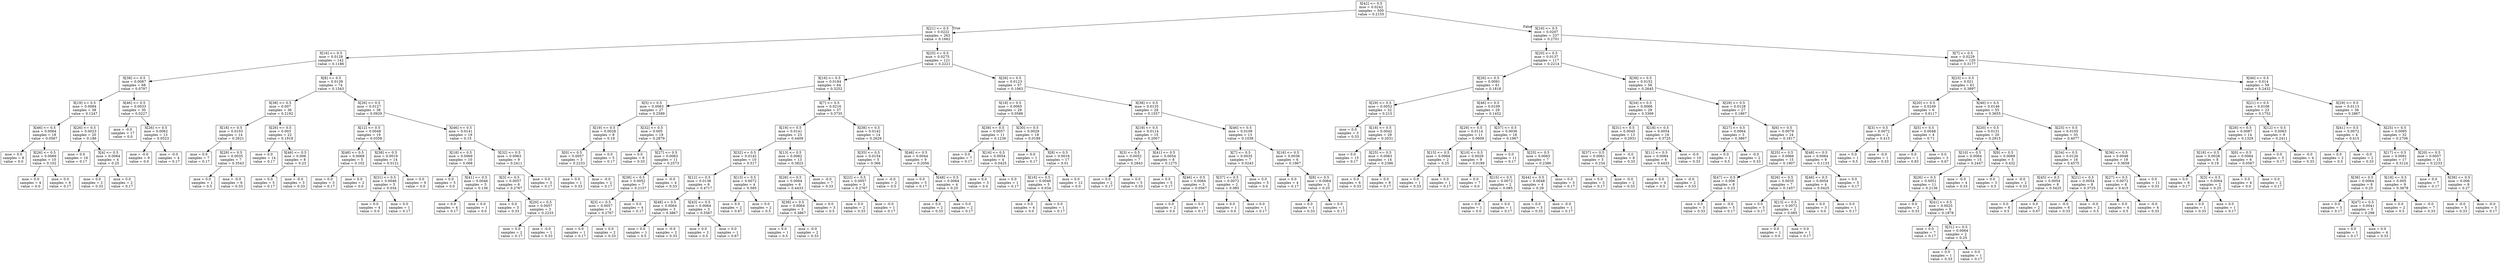 digraph Tree {
node [shape=box] ;
0 [label="X[42] <= 0.5\nmse = 0.0242\nsamples = 500\nvalue = 0.2155"] ;
1 [label="X[21] <= 0.5\nmse = 0.0222\nsamples = 263\nvalue = 0.1662"] ;
0 -> 1 [labeldistance=2.5, labelangle=45, headlabel="True"] ;
2 [label="X[16] <= 0.5\nmse = 0.0128\nsamples = 142\nvalue = 0.1186"] ;
1 -> 2 ;
3 [label="X[38] <= 0.5\nmse = 0.0087\nsamples = 68\nvalue = 0.0797"] ;
2 -> 3 ;
4 [label="X[19] <= 0.5\nmse = 0.0084\nsamples = 38\nvalue = 0.1247"] ;
3 -> 4 ;
5 [label="X[46] <= 0.5\nmse = 0.0064\nsamples = 18\nvalue = 0.0567"] ;
4 -> 5 ;
6 [label="mse = 0.0\nsamples = 8\nvalue = 0.0"] ;
5 -> 6 ;
7 [label="X[26] <= 0.5\nmse = 0.0069\nsamples = 10\nvalue = 0.102"] ;
5 -> 7 ;
8 [label="mse = 0.0\nsamples = 4\nvalue = 0.0"] ;
7 -> 8 ;
9 [label="mse = 0.0\nsamples = 6\nvalue = 0.17"] ;
7 -> 9 ;
10 [label="X[26] <= 0.5\nmse = 0.0023\nsamples = 20\nvalue = 0.186"] ;
4 -> 10 ;
11 [label="mse = 0.0\nsamples = 16\nvalue = 0.17"] ;
10 -> 11 ;
12 [label="X[4] <= 0.5\nmse = 0.0064\nsamples = 4\nvalue = 0.25"] ;
10 -> 12 ;
13 [label="mse = 0.0\nsamples = 2\nvalue = 0.33"] ;
12 -> 13 ;
14 [label="mse = 0.0\nsamples = 2\nvalue = 0.17"] ;
12 -> 14 ;
15 [label="X[46] <= 0.5\nmse = 0.0033\nsamples = 30\nvalue = 0.0227"] ;
3 -> 15 ;
16 [label="mse = -0.0\nsamples = 17\nvalue = 0.0"] ;
15 -> 16 ;
17 [label="X[26] <= 0.5\nmse = 0.0062\nsamples = 13\nvalue = 0.0523"] ;
15 -> 17 ;
18 [label="mse = -0.0\nsamples = 9\nvalue = 0.0"] ;
17 -> 18 ;
19 [label="mse = -0.0\nsamples = 4\nvalue = 0.17"] ;
17 -> 19 ;
20 [label="X[8] <= 0.5\nmse = 0.0139\nsamples = 74\nvalue = 0.1543"] ;
2 -> 20 ;
21 [label="X[38] <= 0.5\nmse = 0.007\nsamples = 36\nvalue = 0.2192"] ;
20 -> 21 ;
22 [label="X[18] <= 0.5\nmse = 0.0103\nsamples = 14\nvalue = 0.2621"] ;
21 -> 22 ;
23 [label="mse = 0.0\nsamples = 7\nvalue = 0.17"] ;
22 -> 23 ;
24 [label="X[29] <= 0.5\nmse = 0.0035\nsamples = 7\nvalue = 0.3543"] ;
22 -> 24 ;
25 [label="mse = 0.0\nsamples = 1\nvalue = 0.5"] ;
24 -> 25 ;
26 [label="mse = -0.0\nsamples = 6\nvalue = 0.33"] ;
24 -> 26 ;
27 [label="X[26] <= 0.5\nmse = 0.003\nsamples = 22\nvalue = 0.1918"] ;
21 -> 27 ;
28 [label="mse = 0.0\nsamples = 14\nvalue = 0.17"] ;
27 -> 28 ;
29 [label="X[46] <= 0.5\nmse = 0.006\nsamples = 8\nvalue = 0.23"] ;
27 -> 29 ;
30 [label="mse = 0.0\nsamples = 5\nvalue = 0.17"] ;
29 -> 30 ;
31 [label="mse = -0.0\nsamples = 3\nvalue = 0.33"] ;
29 -> 31 ;
32 [label="X[26] <= 0.5\nmse = 0.0127\nsamples = 38\nvalue = 0.0929"] ;
20 -> 32 ;
33 [label="X[12] <= 0.5\nmse = 0.0048\nsamples = 19\nvalue = 0.0358"] ;
32 -> 33 ;
34 [label="X[48] <= 0.5\nmse = 0.0069\nsamples = 5\nvalue = 0.102"] ;
33 -> 34 ;
35 [label="mse = 0.0\nsamples = 3\nvalue = 0.17"] ;
34 -> 35 ;
36 [label="mse = 0.0\nsamples = 2\nvalue = 0.0"] ;
34 -> 36 ;
37 [label="X[38] <= 0.5\nmse = 0.0019\nsamples = 14\nvalue = 0.0121"] ;
33 -> 37 ;
38 [label="X[31] <= 0.5\nmse = 0.0046\nsamples = 5\nvalue = 0.034"] ;
37 -> 38 ;
39 [label="mse = 0.0\nsamples = 4\nvalue = 0.0"] ;
38 -> 39 ;
40 [label="mse = 0.0\nsamples = 1\nvalue = 0.17"] ;
38 -> 40 ;
41 [label="mse = 0.0\nsamples = 9\nvalue = 0.0"] ;
37 -> 41 ;
42 [label="X[46] <= 0.5\nmse = 0.0141\nsamples = 19\nvalue = 0.15"] ;
32 -> 42 ;
43 [label="X[18] <= 0.5\nmse = 0.0069\nsamples = 10\nvalue = 0.068"] ;
42 -> 43 ;
44 [label="mse = 0.0\nsamples = 5\nvalue = 0.0"] ;
43 -> 44 ;
45 [label="X[41] <= 0.5\nmse = 0.0046\nsamples = 5\nvalue = 0.136"] ;
43 -> 45 ;
46 [label="mse = 0.0\nsamples = 4\nvalue = 0.17"] ;
45 -> 46 ;
47 [label="mse = 0.0\nsamples = 1\nvalue = 0.0"] ;
45 -> 47 ;
48 [label="X[32] <= 0.5\nmse = 0.0063\nsamples = 9\nvalue = 0.2411"] ;
42 -> 48 ;
49 [label="X[3] <= 0.5\nmse = 0.0057\nsamples = 6\nvalue = 0.2767"] ;
48 -> 49 ;
50 [label="mse = 0.0\nsamples = 3\nvalue = 0.33"] ;
49 -> 50 ;
51 [label="X[20] <= 0.5\nmse = 0.0057\nsamples = 3\nvalue = 0.2233"] ;
49 -> 51 ;
52 [label="mse = 0.0\nsamples = 2\nvalue = 0.17"] ;
51 -> 52 ;
53 [label="mse = -0.0\nsamples = 1\nvalue = 0.33"] ;
51 -> 53 ;
54 [label="mse = 0.0\nsamples = 3\nvalue = 0.17"] ;
48 -> 54 ;
55 [label="X[25] <= 0.5\nmse = 0.0275\nsamples = 121\nvalue = 0.2221"] ;
1 -> 55 ;
56 [label="X[16] <= 0.5\nmse = 0.0184\nsamples = 64\nvalue = 0.3252"] ;
55 -> 56 ;
57 [label="X[5] <= 0.5\nmse = 0.0063\nsamples = 27\nvalue = 0.2589"] ;
56 -> 57 ;
58 [label="X[19] <= 0.5\nmse = 0.0028\nsamples = 8\nvalue = 0.19"] ;
57 -> 58 ;
59 [label="X[0] <= 0.5\nmse = 0.0057\nsamples = 3\nvalue = 0.2233"] ;
58 -> 59 ;
60 [label="mse = 0.0\nsamples = 1\nvalue = 0.33"] ;
59 -> 60 ;
61 [label="mse = -0.0\nsamples = 2\nvalue = 0.17"] ;
59 -> 61 ;
62 [label="mse = 0.0\nsamples = 5\nvalue = 0.17"] ;
58 -> 62 ;
63 [label="X[32] <= 0.5\nmse = 0.005\nsamples = 19\nvalue = 0.2879"] ;
57 -> 63 ;
64 [label="mse = 0.0\nsamples = 8\nvalue = 0.33"] ;
63 -> 64 ;
65 [label="X[27] <= 0.5\nmse = 0.0063\nsamples = 11\nvalue = 0.2573"] ;
63 -> 65 ;
66 [label="X[38] <= 0.5\nmse = 0.0052\nsamples = 7\nvalue = 0.2157"] ;
65 -> 66 ;
67 [label="X[3] <= 0.5\nmse = 0.0057\nsamples = 3\nvalue = 0.2767"] ;
66 -> 67 ;
68 [label="mse = 0.0\nsamples = 1\nvalue = 0.17"] ;
67 -> 68 ;
69 [label="mse = 0.0\nsamples = 2\nvalue = 0.33"] ;
67 -> 69 ;
70 [label="mse = 0.0\nsamples = 4\nvalue = 0.17"] ;
66 -> 70 ;
71 [label="mse = -0.0\nsamples = 4\nvalue = 0.33"] ;
65 -> 71 ;
72 [label="X[7] <= 0.5\nmse = 0.0216\nsamples = 37\nvalue = 0.3735"] ;
56 -> 72 ;
73 [label="X[19] <= 0.5\nmse = 0.0141\nsamples = 23\nvalue = 0.4409"] ;
72 -> 73 ;
74 [label="X[32] <= 0.5\nmse = 0.0142\nsamples = 10\nvalue = 0.517"] ;
73 -> 74 ;
75 [label="X[12] <= 0.5\nmse = 0.0136\nsamples = 6\nvalue = 0.4717"] ;
74 -> 75 ;
76 [label="X[48] <= 0.5\nmse = 0.0064\nsamples = 3\nvalue = 0.3867"] ;
75 -> 76 ;
77 [label="mse = 0.0\nsamples = 1\nvalue = 0.5"] ;
76 -> 77 ;
78 [label="mse = -0.0\nsamples = 2\nvalue = 0.33"] ;
76 -> 78 ;
79 [label="X[43] <= 0.5\nmse = 0.0064\nsamples = 3\nvalue = 0.5567"] ;
75 -> 79 ;
80 [label="mse = 0.0\nsamples = 2\nvalue = 0.5"] ;
79 -> 80 ;
81 [label="mse = 0.0\nsamples = 1\nvalue = 0.67"] ;
79 -> 81 ;
82 [label="X[13] <= 0.5\nmse = 0.0072\nsamples = 4\nvalue = 0.585"] ;
74 -> 82 ;
83 [label="mse = 0.0\nsamples = 2\nvalue = 0.67"] ;
82 -> 83 ;
84 [label="mse = 0.0\nsamples = 2\nvalue = 0.5"] ;
82 -> 84 ;
85 [label="X[13] <= 0.5\nmse = 0.0062\nsamples = 13\nvalue = 0.3823"] ;
73 -> 85 ;
86 [label="X[26] <= 0.5\nmse = 0.0064\nsamples = 6\nvalue = 0.4433"] ;
85 -> 86 ;
87 [label="X[38] <= 0.5\nmse = 0.0064\nsamples = 3\nvalue = 0.3867"] ;
86 -> 87 ;
88 [label="mse = 0.0\nsamples = 1\nvalue = 0.5"] ;
87 -> 88 ;
89 [label="mse = -0.0\nsamples = 2\nvalue = 0.33"] ;
87 -> 89 ;
90 [label="mse = 0.0\nsamples = 3\nvalue = 0.5"] ;
86 -> 90 ;
91 [label="mse = -0.0\nsamples = 7\nvalue = 0.33"] ;
85 -> 91 ;
92 [label="X[38] <= 0.5\nmse = 0.0142\nsamples = 14\nvalue = 0.2629"] ;
72 -> 92 ;
93 [label="X[35] <= 0.5\nmse = 0.0154\nsamples = 5\nvalue = 0.366"] ;
92 -> 93 ;
94 [label="X[22] <= 0.5\nmse = 0.0057\nsamples = 3\nvalue = 0.2767"] ;
93 -> 94 ;
95 [label="mse = 0.0\nsamples = 2\nvalue = 0.33"] ;
94 -> 95 ;
96 [label="mse = -0.0\nsamples = 1\nvalue = 0.17"] ;
94 -> 96 ;
97 [label="mse = -0.0\nsamples = 2\nvalue = 0.5"] ;
93 -> 97 ;
98 [label="X[46] <= 0.5\nmse = 0.0044\nsamples = 9\nvalue = 0.2056"] ;
92 -> 98 ;
99 [label="mse = 0.0\nsamples = 5\nvalue = 0.17"] ;
98 -> 99 ;
100 [label="X[48] <= 0.5\nmse = 0.0064\nsamples = 4\nvalue = 0.25"] ;
98 -> 100 ;
101 [label="mse = 0.0\nsamples = 2\nvalue = 0.33"] ;
100 -> 101 ;
102 [label="mse = 0.0\nsamples = 2\nvalue = 0.17"] ;
100 -> 102 ;
103 [label="X[26] <= 0.5\nmse = 0.0123\nsamples = 57\nvalue = 0.1063"] ;
55 -> 103 ;
104 [label="X[18] <= 0.5\nmse = 0.0065\nsamples = 29\nvalue = 0.0586"] ;
103 -> 104 ;
105 [label="X[38] <= 0.5\nmse = 0.0057\nsamples = 11\nvalue = 0.1236"] ;
104 -> 105 ;
106 [label="mse = 0.0\nsamples = 7\nvalue = 0.17"] ;
105 -> 106 ;
107 [label="X[16] <= 0.5\nmse = 0.0054\nsamples = 4\nvalue = 0.0425"] ;
105 -> 107 ;
108 [label="mse = 0.0\nsamples = 3\nvalue = 0.0"] ;
107 -> 108 ;
109 [label="mse = 0.0\nsamples = 1\nvalue = 0.17"] ;
107 -> 109 ;
110 [label="X[30] <= 0.5\nmse = 0.0029\nsamples = 18\nvalue = 0.0189"] ;
104 -> 110 ;
111 [label="mse = 0.0\nsamples = 1\nvalue = 0.17"] ;
110 -> 111 ;
112 [label="X[8] <= 0.5\nmse = 0.0016\nsamples = 17\nvalue = 0.01"] ;
110 -> 112 ;
113 [label="X[16] <= 0.5\nmse = 0.0046\nsamples = 5\nvalue = 0.034"] ;
112 -> 113 ;
114 [label="mse = 0.0\nsamples = 4\nvalue = 0.0"] ;
113 -> 114 ;
115 [label="mse = 0.0\nsamples = 1\nvalue = 0.17"] ;
113 -> 115 ;
116 [label="mse = 0.0\nsamples = 12\nvalue = 0.0"] ;
112 -> 116 ;
117 [label="X[38] <= 0.5\nmse = 0.0135\nsamples = 28\nvalue = 0.1557"] ;
103 -> 117 ;
118 [label="X[19] <= 0.5\nmse = 0.0114\nsamples = 15\nvalue = 0.2007"] ;
117 -> 118 ;
119 [label="X[3] <= 0.5\nmse = 0.0052\nsamples = 7\nvalue = 0.2843"] ;
118 -> 119 ;
120 [label="mse = 0.0\nsamples = 2\nvalue = 0.17"] ;
119 -> 120 ;
121 [label="mse = 0.0\nsamples = 5\nvalue = 0.33"] ;
119 -> 121 ;
122 [label="X[41] <= 0.5\nmse = 0.0054\nsamples = 8\nvalue = 0.1275"] ;
118 -> 122 ;
123 [label="mse = 0.0\nsamples = 5\nvalue = 0.17"] ;
122 -> 123 ;
124 [label="X[46] <= 0.5\nmse = 0.0064\nsamples = 3\nvalue = 0.0567"] ;
122 -> 124 ;
125 [label="mse = 0.0\nsamples = 2\nvalue = 0.0"] ;
124 -> 125 ;
126 [label="mse = 0.0\nsamples = 1\nvalue = 0.17"] ;
124 -> 126 ;
127 [label="X[46] <= 0.5\nmse = 0.0109\nsamples = 13\nvalue = 0.1038"] ;
117 -> 127 ;
128 [label="X[7] <= 0.5\nmse = 0.0035\nsamples = 7\nvalue = 0.0243"] ;
127 -> 128 ;
129 [label="X[37] <= 0.5\nmse = 0.0072\nsamples = 2\nvalue = 0.085"] ;
128 -> 129 ;
130 [label="mse = 0.0\nsamples = 1\nvalue = 0.0"] ;
129 -> 130 ;
131 [label="mse = 0.0\nsamples = 1\nvalue = 0.17"] ;
129 -> 131 ;
132 [label="mse = 0.0\nsamples = 5\nvalue = 0.0"] ;
128 -> 132 ;
133 [label="X[16] <= 0.5\nmse = 0.0036\nsamples = 6\nvalue = 0.1967"] ;
127 -> 133 ;
134 [label="mse = 0.0\nsamples = 4\nvalue = 0.17"] ;
133 -> 134 ;
135 [label="X[8] <= 0.5\nmse = 0.0064\nsamples = 2\nvalue = 0.25"] ;
133 -> 135 ;
136 [label="mse = 0.0\nsamples = 1\nvalue = 0.33"] ;
135 -> 136 ;
137 [label="mse = 0.0\nsamples = 1\nvalue = 0.17"] ;
135 -> 137 ;
138 [label="X[16] <= 0.5\nmse = 0.0207\nsamples = 237\nvalue = 0.2701"] ;
0 -> 138 [labeldistance=2.5, labelangle=-45, headlabel="False"] ;
139 [label="X[20] <= 0.5\nmse = 0.0137\nsamples = 117\nvalue = 0.2214"] ;
138 -> 139 ;
140 [label="X[26] <= 0.5\nmse = 0.0091\nsamples = 61\nvalue = 0.1818"] ;
139 -> 140 ;
141 [label="X[29] <= 0.5\nmse = 0.0052\nsamples = 32\nvalue = 0.215"] ;
140 -> 141 ;
142 [label="mse = 0.0\nsamples = 3\nvalue = 0.33"] ;
141 -> 142 ;
143 [label="X[18] <= 0.5\nmse = 0.0042\nsamples = 29\nvalue = 0.2031"] ;
141 -> 143 ;
144 [label="mse = 0.0\nsamples = 15\nvalue = 0.17"] ;
143 -> 144 ;
145 [label="X[25] <= 0.5\nmse = 0.0063\nsamples = 14\nvalue = 0.2386"] ;
143 -> 145 ;
146 [label="mse = 0.0\nsamples = 6\nvalue = 0.33"] ;
145 -> 146 ;
147 [label="mse = 0.0\nsamples = 8\nvalue = 0.17"] ;
145 -> 147 ;
148 [label="X[46] <= 0.5\nmse = 0.0109\nsamples = 29\nvalue = 0.1452"] ;
140 -> 148 ;
149 [label="X[29] <= 0.5\nmse = 0.0114\nsamples = 11\nvalue = 0.0609"] ;
148 -> 149 ;
150 [label="X[15] <= 0.5\nmse = 0.0064\nsamples = 2\nvalue = 0.25"] ;
149 -> 150 ;
151 [label="mse = 0.0\nsamples = 1\nvalue = 0.33"] ;
150 -> 151 ;
152 [label="mse = 0.0\nsamples = 1\nvalue = 0.17"] ;
150 -> 152 ;
153 [label="X[10] <= 0.5\nmse = 0.0029\nsamples = 9\nvalue = 0.0189"] ;
149 -> 153 ;
154 [label="mse = 0.0\nsamples = 7\nvalue = 0.0"] ;
153 -> 154 ;
155 [label="X[15] <= 0.5\nmse = 0.0072\nsamples = 2\nvalue = 0.085"] ;
153 -> 155 ;
156 [label="mse = 0.0\nsamples = 1\nvalue = 0.0"] ;
155 -> 156 ;
157 [label="mse = 0.0\nsamples = 1\nvalue = 0.17"] ;
155 -> 157 ;
158 [label="X[37] <= 0.5\nmse = 0.0036\nsamples = 18\nvalue = 0.1967"] ;
148 -> 158 ;
159 [label="mse = 0.0\nsamples = 11\nvalue = 0.17"] ;
158 -> 159 ;
160 [label="X[25] <= 0.5\nmse = 0.0063\nsamples = 7\nvalue = 0.2386"] ;
158 -> 160 ;
161 [label="X[44] <= 0.5\nmse = 0.0048\nsamples = 4\nvalue = 0.29"] ;
160 -> 161 ;
162 [label="mse = 0.0\nsamples = 3\nvalue = 0.33"] ;
161 -> 162 ;
163 [label="mse = -0.0\nsamples = 1\nvalue = 0.17"] ;
161 -> 163 ;
164 [label="mse = 0.0\nsamples = 3\nvalue = 0.17"] ;
160 -> 164 ;
165 [label="X[38] <= 0.5\nmse = 0.0152\nsamples = 56\nvalue = 0.2645"] ;
139 -> 165 ;
166 [label="X[34] <= 0.5\nmse = 0.0066\nsamples = 29\nvalue = 0.3369"] ;
165 -> 166 ;
167 [label="X[31] <= 0.5\nmse = 0.0045\nsamples = 13\nvalue = 0.2931"] ;
166 -> 167 ;
168 [label="X[37] <= 0.5\nmse = 0.0061\nsamples = 5\nvalue = 0.234"] ;
167 -> 168 ;
169 [label="mse = 0.0\nsamples = 3\nvalue = 0.17"] ;
168 -> 169 ;
170 [label="mse = -0.0\nsamples = 2\nvalue = 0.33"] ;
168 -> 170 ;
171 [label="mse = -0.0\nsamples = 8\nvalue = 0.33"] ;
167 -> 171 ;
172 [label="X[18] <= 0.5\nmse = 0.0054\nsamples = 16\nvalue = 0.3725"] ;
166 -> 172 ;
173 [label="X[11] <= 0.5\nmse = 0.0064\nsamples = 6\nvalue = 0.4433"] ;
172 -> 173 ;
174 [label="mse = 0.0\nsamples = 4\nvalue = 0.5"] ;
173 -> 174 ;
175 [label="mse = -0.0\nsamples = 2\nvalue = 0.33"] ;
173 -> 175 ;
176 [label="mse = -0.0\nsamples = 10\nvalue = 0.33"] ;
172 -> 176 ;
177 [label="X[29] <= 0.5\nmse = 0.0128\nsamples = 27\nvalue = 0.1867"] ;
165 -> 177 ;
178 [label="X[27] <= 0.5\nmse = 0.0064\nsamples = 3\nvalue = 0.3867"] ;
177 -> 178 ;
179 [label="mse = 0.0\nsamples = 1\nvalue = 0.5"] ;
178 -> 179 ;
180 [label="mse = -0.0\nsamples = 2\nvalue = 0.33"] ;
178 -> 180 ;
181 [label="X[6] <= 0.5\nmse = 0.0079\nsamples = 24\nvalue = 0.1617"] ;
177 -> 181 ;
182 [label="X[25] <= 0.5\nmse = 0.0066\nsamples = 15\nvalue = 0.1907"] ;
181 -> 182 ;
183 [label="X[47] <= 0.5\nmse = 0.006\nsamples = 8\nvalue = 0.23"] ;
182 -> 183 ;
184 [label="mse = 0.0\nsamples = 3\nvalue = 0.33"] ;
183 -> 184 ;
185 [label="mse = -0.0\nsamples = 5\nvalue = 0.17"] ;
183 -> 185 ;
186 [label="X[26] <= 0.5\nmse = 0.0035\nsamples = 7\nvalue = 0.1457"] ;
182 -> 186 ;
187 [label="mse = 0.0\nsamples = 5\nvalue = 0.17"] ;
186 -> 187 ;
188 [label="X[13] <= 0.5\nmse = 0.0072\nsamples = 2\nvalue = 0.085"] ;
186 -> 188 ;
189 [label="mse = 0.0\nsamples = 1\nvalue = 0.0"] ;
188 -> 189 ;
190 [label="mse = 0.0\nsamples = 1\nvalue = 0.17"] ;
188 -> 190 ;
191 [label="X[48] <= 0.5\nmse = 0.0064\nsamples = 9\nvalue = 0.1133"] ;
181 -> 191 ;
192 [label="X[46] <= 0.5\nmse = 0.0054\nsamples = 4\nvalue = 0.0425"] ;
191 -> 192 ;
193 [label="mse = 0.0\nsamples = 3\nvalue = 0.0"] ;
192 -> 193 ;
194 [label="mse = 0.0\nsamples = 1\nvalue = 0.17"] ;
192 -> 194 ;
195 [label="mse = 0.0\nsamples = 5\nvalue = 0.17"] ;
191 -> 195 ;
196 [label="X[7] <= 0.5\nmse = 0.0229\nsamples = 120\nvalue = 0.3177"] ;
138 -> 196 ;
197 [label="X[23] <= 0.5\nmse = 0.021\nsamples = 61\nvalue = 0.3897"] ;
196 -> 197 ;
198 [label="X[20] <= 0.5\nmse = 0.0249\nsamples = 6\nvalue = 0.6117"] ;
197 -> 198 ;
199 [label="X[3] <= 0.5\nmse = 0.0072\nsamples = 2\nvalue = 0.415"] ;
198 -> 199 ;
200 [label="mse = 0.0\nsamples = 1\nvalue = 0.5"] ;
199 -> 200 ;
201 [label="mse = -0.0\nsamples = 1\nvalue = 0.33"] ;
199 -> 201 ;
202 [label="X[5] <= 0.5\nmse = 0.0048\nsamples = 4\nvalue = 0.71"] ;
198 -> 202 ;
203 [label="mse = 0.0\nsamples = 1\nvalue = 0.83"] ;
202 -> 203 ;
204 [label="mse = 0.0\nsamples = 3\nvalue = 0.67"] ;
202 -> 204 ;
205 [label="X[46] <= 0.5\nmse = 0.0146\nsamples = 55\nvalue = 0.3655"] ;
197 -> 205 ;
206 [label="X[20] <= 0.5\nmse = 0.0131\nsamples = 20\nvalue = 0.2915"] ;
205 -> 206 ;
207 [label="X[10] <= 0.5\nmse = 0.0064\nsamples = 15\nvalue = 0.2447"] ;
206 -> 207 ;
208 [label="X[26] <= 0.5\nmse = 0.0051\nsamples = 11\nvalue = 0.2136"] ;
207 -> 208 ;
209 [label="mse = 0.0\nsamples = 2\nvalue = 0.33"] ;
208 -> 209 ;
210 [label="X[41] <= 0.5\nmse = 0.0025\nsamples = 9\nvalue = 0.1878"] ;
208 -> 210 ;
211 [label="mse = 0.0\nsamples = 7\nvalue = 0.17"] ;
210 -> 211 ;
212 [label="X[31] <= 0.5\nmse = 0.0064\nsamples = 2\nvalue = 0.25"] ;
210 -> 212 ;
213 [label="mse = 0.0\nsamples = 1\nvalue = 0.33"] ;
212 -> 213 ;
214 [label="mse = 0.0\nsamples = 1\nvalue = 0.17"] ;
212 -> 214 ;
215 [label="mse = -0.0\nsamples = 4\nvalue = 0.33"] ;
207 -> 215 ;
216 [label="X[9] <= 0.5\nmse = 0.0069\nsamples = 5\nvalue = 0.432"] ;
206 -> 216 ;
217 [label="mse = 0.0\nsamples = 3\nvalue = 0.5"] ;
216 -> 217 ;
218 [label="mse = -0.0\nsamples = 2\nvalue = 0.33"] ;
216 -> 218 ;
219 [label="X[25] <= 0.5\nmse = 0.0105\nsamples = 35\nvalue = 0.4077"] ;
205 -> 219 ;
220 [label="X[34] <= 0.5\nmse = 0.0126\nsamples = 16\nvalue = 0.4575"] ;
219 -> 220 ;
221 [label="X[45] <= 0.5\nmse = 0.0054\nsamples = 8\nvalue = 0.5425"] ;
220 -> 221 ;
222 [label="mse = 0.0\nsamples = 6\nvalue = 0.5"] ;
221 -> 222 ;
223 [label="mse = 0.0\nsamples = 2\nvalue = 0.67"] ;
221 -> 223 ;
224 [label="X[21] <= 0.5\nmse = 0.0054\nsamples = 8\nvalue = 0.3725"] ;
220 -> 224 ;
225 [label="mse = -0.0\nsamples = 6\nvalue = 0.33"] ;
224 -> 225 ;
226 [label="mse = -0.0\nsamples = 2\nvalue = 0.5"] ;
224 -> 226 ;
227 [label="X[36] <= 0.5\nmse = 0.0048\nsamples = 19\nvalue = 0.3658"] ;
219 -> 227 ;
228 [label="X[27] <= 0.5\nmse = 0.0072\nsamples = 8\nvalue = 0.415"] ;
227 -> 228 ;
229 [label="mse = 0.0\nsamples = 4\nvalue = 0.5"] ;
228 -> 229 ;
230 [label="mse = -0.0\nsamples = 4\nvalue = 0.33"] ;
228 -> 230 ;
231 [label="mse = 0.0\nsamples = 11\nvalue = 0.33"] ;
227 -> 231 ;
232 [label="X[46] <= 0.5\nmse = 0.014\nsamples = 59\nvalue = 0.2432"] ;
196 -> 232 ;
233 [label="X[21] <= 0.5\nmse = 0.0106\nsamples = 23\nvalue = 0.1752"] ;
232 -> 233 ;
234 [label="X[26] <= 0.5\nmse = 0.0087\nsamples = 14\nvalue = 0.1329"] ;
233 -> 234 ;
235 [label="X[18] <= 0.5\nmse = 0.0028\nsamples = 8\nvalue = 0.19"] ;
234 -> 235 ;
236 [label="mse = 0.0\nsamples = 6\nvalue = 0.17"] ;
235 -> 236 ;
237 [label="X[3] <= 0.5\nmse = 0.0064\nsamples = 2\nvalue = 0.25"] ;
235 -> 237 ;
238 [label="mse = 0.0\nsamples = 1\nvalue = 0.33"] ;
237 -> 238 ;
239 [label="mse = 0.0\nsamples = 1\nvalue = 0.17"] ;
237 -> 239 ;
240 [label="X[0] <= 0.5\nmse = 0.0064\nsamples = 6\nvalue = 0.0567"] ;
234 -> 240 ;
241 [label="mse = 0.0\nsamples = 4\nvalue = 0.0"] ;
240 -> 241 ;
242 [label="mse = 0.0\nsamples = 2\nvalue = 0.17"] ;
240 -> 242 ;
243 [label="X[12] <= 0.5\nmse = 0.0063\nsamples = 9\nvalue = 0.2411"] ;
233 -> 243 ;
244 [label="mse = 0.0\nsamples = 5\nvalue = 0.17"] ;
243 -> 244 ;
245 [label="mse = -0.0\nsamples = 4\nvalue = 0.33"] ;
243 -> 245 ;
246 [label="X[29] <= 0.5\nmse = 0.0113\nsamples = 36\nvalue = 0.2867"] ;
232 -> 246 ;
247 [label="X[41] <= 0.5\nmse = 0.0072\nsamples = 4\nvalue = 0.415"] ;
246 -> 247 ;
248 [label="mse = 0.0\nsamples = 2\nvalue = 0.5"] ;
247 -> 248 ;
249 [label="mse = -0.0\nsamples = 2\nvalue = 0.33"] ;
247 -> 249 ;
250 [label="X[25] <= 0.5\nmse = 0.0095\nsamples = 32\nvalue = 0.2706"] ;
246 -> 250 ;
251 [label="X[17] <= 0.5\nmse = 0.0091\nsamples = 17\nvalue = 0.3124"] ;
250 -> 251 ;
252 [label="X[36] <= 0.5\nmse = 0.0064\nsamples = 8\nvalue = 0.25"] ;
251 -> 252 ;
253 [label="mse = 0.0\nsamples = 3\nvalue = 0.17"] ;
252 -> 253 ;
254 [label="X[47] <= 0.5\nmse = 0.0041\nsamples = 5\nvalue = 0.298"] ;
252 -> 254 ;
255 [label="mse = 0.0\nsamples = 1\nvalue = 0.17"] ;
254 -> 255 ;
256 [label="mse = 0.0\nsamples = 4\nvalue = 0.33"] ;
254 -> 256 ;
257 [label="X[18] <= 0.5\nmse = 0.005\nsamples = 9\nvalue = 0.3678"] ;
251 -> 257 ;
258 [label="mse = 0.0\nsamples = 2\nvalue = 0.5"] ;
257 -> 258 ;
259 [label="mse = -0.0\nsamples = 7\nvalue = 0.33"] ;
257 -> 259 ;
260 [label="X[20] <= 0.5\nmse = 0.0057\nsamples = 15\nvalue = 0.2233"] ;
250 -> 260 ;
261 [label="mse = 0.0\nsamples = 7\nvalue = 0.17"] ;
260 -> 261 ;
262 [label="X[38] <= 0.5\nmse = 0.006\nsamples = 8\nvalue = 0.27"] ;
260 -> 262 ;
263 [label="mse = -0.0\nsamples = 5\nvalue = 0.33"] ;
262 -> 263 ;
264 [label="mse = -0.0\nsamples = 3\nvalue = 0.17"] ;
262 -> 264 ;
}